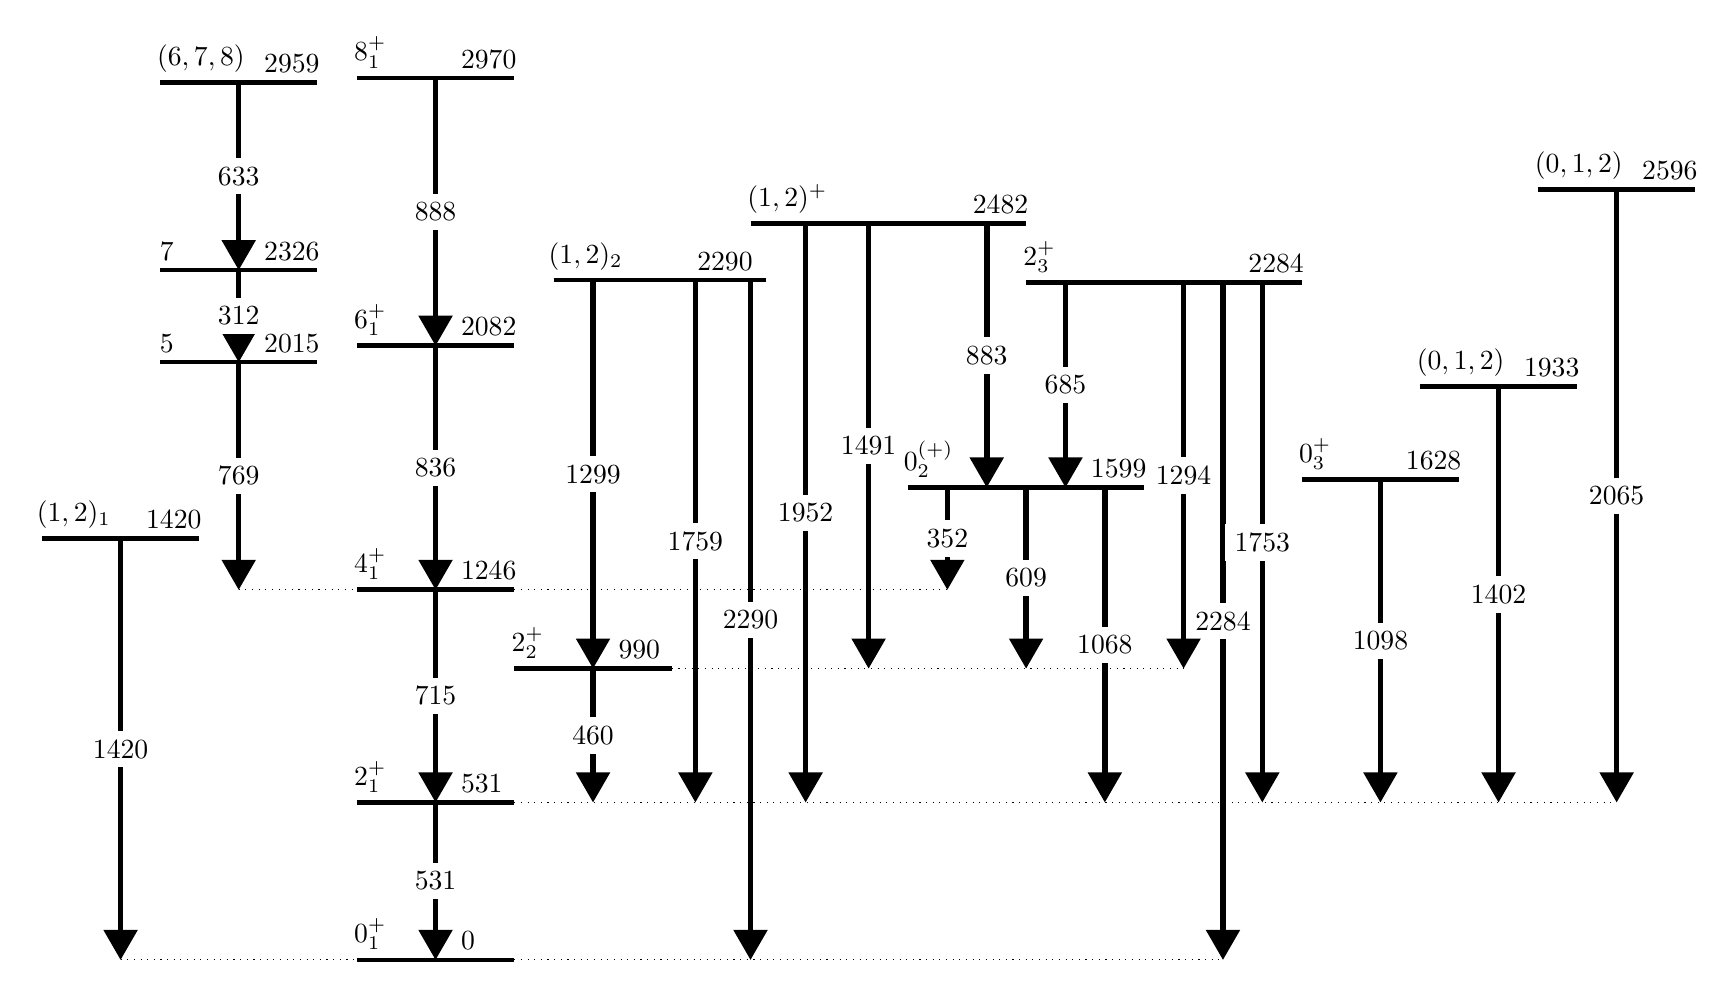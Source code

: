 \begin{tikzpicture}[
    level/.style = { ultra thick, black },
    connect/.style = { dotted, black },
    notice/.style = { draw, rectangle callout, callout relative pointer={#1} },
    label/.style = { text width=2cm }
    ]
    %%% Picture made by normalizing energy to the 2+ state (531) and choosing it to be 
    %%% 2 units of y in height. E.g.: 990/(531/2) = 3.7
    %%%
    %%% Ground state band
    %%%
    % Levels, states, energy
    \foreach \level / \state / \energy in {0/0_1^+/0, 2/2_1^+/531, 4.7/4_1^+/1246, 7.8/6_1^+/2082, 11.2/8_1^+/2970}
      { 
        \draw[level] (0,\level) -- (2,\level);
        \node at (0.5,\level) [anchor=south east] {$\state$};
        \node at (1.2,\level) [anchor=south west] {$\energy$};
      }
    % Gamma transitions
    \foreach \endlevel / \startlevel / \gamma in {0/2/531, 2/4.7/715, 4.7/7.8/836, 7.8/11.2/888}
      { 
        \draw[line width=2pt, ->, >=triangle 60] (1,\startlevel) -- node[fill=white] {\gamma} (1,\endlevel);
      }
    % Definition of y-values
    \def \yvalueLA{5.35};  % E level = 1420
    \def \yvalueLB{7.59};  % E level = 2015
    \def \yvalueLC{8.76};  % E level = 2326
    \def \yvalueLD{11.14}; % E level = 2326
    \def \GBtwo{2};        % E level =  531
    \def \GBfour{4.7};     % E level = 1246
    \def \yvalueRA{3.7};   % E level =  990
    \def \yvalueRB{8.63};  % E level = 2290
    \def \yvalueRC{9.35};  % E level = 2482
    \def \yvalueRD{6};     % E level = 1599
    \def \yvalueRE{8.6};   % E level = 2284
    \def \yvalueRF{6.1};   % E level = 1628
    \def \yvalueRG{7.28};  % E level = 1933
    \def \yvalueRH{9.78};  % E level = 2596
    % Dotted lines
    \draw[connect] (-3  ,0)         -- ( 0  ,0);         % Ground state level (left)
    \draw[connect] (2   ,0)         -- (11  ,0);         % Ground state level (right)
    \draw[connect] ( 2  ,\GBtwo)    -- (16.0,\GBtwo);    % 2_1+ level
    \draw[connect] ( 4  ,\yvalueRA) -- (10.5,\yvalueRA); % 2_2+ level
    \draw[connect] (-1.5,\GBfour)   -- ( 0  ,\GBfour);   % 4_1+ level (left)
    \draw[connect] ( 2  ,\GBfour)   -- ( 7.5,\GBfour);   % 4_1+ level (right)
    %%
    %% Right side of ground state band
    %%
    % E level = 990
    \coordinate (levelleft)  at (2.0,\yvalueRA);
    \coordinate (levelright) at (4.0,\yvalueRA);
    \draw[level] (levelleft) -- (levelright);
    \node at (2.5,\yvalueRA) [anchor=south east] {$2_2^+$};
    \node at (3.2,\yvalueRA) [anchor=south west] {990};
    \draw[line width=2pt,->,>=triangle 60] (3.0,\yvalueRA) -- node[fill=white] {460} (3.0,\GBtwo);
    % E level = 2290
    \coordinate (levelleft)  at (2.5,\yvalueRB);
    \coordinate (levelright) at (5.2,\yvalueRB);
    \draw[level] (levelleft) -- (levelright);
    \node at (3.5,\yvalueRB) [anchor=south east] {$(1,2)_2$};
    \node at (4.2,\yvalueRB) [anchor=south west] {2290};
    \draw[line width=2pt,->,>=triangle 60] (5.0,\yvalueRB) -- node[fill=white] {2290} (5.0,0);
    \draw[line width=2pt,->,>=triangle 60] (3.0,\yvalueRB) -- node[fill=white] {1299} (3.0,\yvalueRA);
    \draw[line width=2pt,->,>=triangle 60] (4.3,\yvalueRB) -- node[fill=white] {1759} (4.3,\GBtwo);
    % E level = 2482
    \coordinate (levelleft)  at (5.0,\yvalueRC);
    \coordinate (levelright) at (8.5,\yvalueRC);
    \draw[level] (levelleft) -- (levelright);
    \node at (6.1,\yvalueRC) [anchor=south east] {$(1,2)^{+}$};
    \node at (7.7,\yvalueRC) [anchor=south west] {2482};
    \draw[line width=2pt,->,>=triangle 60] (8.0,\yvalueRC) -- node[fill=white] {883}  (8.0,\yvalueRD);
    \draw[line width=2pt,->,>=triangle 60] (6.5,\yvalueRC) -- node[fill=white] {1491} (6.5,\yvalueRA);
    \draw[line width=2pt,->,>=triangle 60] (5.7,\yvalueRC) -- node[fill=white] {1952} (5.7,\GBtwo);
    % E level = 1599
    \coordinate (levelleft)  at ( 7,\yvalueRD);
    \coordinate (levelright) at (10,\yvalueRD);
    \draw[level] (levelleft) -- (levelright);
    \node at (7.7,\yvalueRD) [anchor=south east] {$0_2^{(+)}$};
    \node at (9.2,\yvalueRD) [anchor=south west] {1599};
    \draw[line width=2pt,->,>=triangle 60] (7.5,\yvalueRD) -- node[fill=white] {352}  (7.5,\GBfour);
    \draw[line width=2pt,->,>=triangle 60] (8.5,\yvalueRD) -- node[fill=white] {609}  (8.5,\yvalueRA);
    \draw[line width=2pt,->,>=triangle 60] (9.5,\yvalueRD) -- node[fill=white] {1068} (9.5,\GBtwo);
    % E level = 2284
    \coordinate (levelleft)  at ( 8.5,\yvalueRE);
    \coordinate (levelright) at (12.0,\yvalueRE);
    \draw[level] (levelleft) -- (levelright);
    \node at ( 9.0,\yvalueRE) [anchor=south east] {$2_3^{+}$};
    \node at (11.2,\yvalueRE) [anchor=south west] {2284};
    \draw[line width=2pt,->,>=triangle 60] (11.0,\yvalueRE) -- node[fill=white] {2284} (11.0,0);
    \draw[line width=2pt,->,>=triangle 60] ( 9.0,\yvalueRE) -- node[fill=white] {685}  ( 9.0,\yvalueRD);
    \draw[line width=2pt,->,>=triangle 60] (10.5,\yvalueRE) -- node[fill=white] {1294} (10.5,\yvalueRA);
    \draw[line width=2pt,->,>=triangle 60] (11.5,\yvalueRE) -- node[fill=white] {1753} (11.5,\GBtwo);
    % E level = 1628
    \coordinate (levelleft)  at (12.0,\yvalueRF);
    \coordinate (levelright) at (14.0,\yvalueRF);
    \draw[level] (levelleft) -- (levelright);
    \node at (12.5,\yvalueRF) [anchor=south east] {$0_3^{+}$};
    \node at (13.2,\yvalueRF) [anchor=south west] {1628};
    \draw[line width=2pt,->,>=triangle 60] (13.0,\yvalueRF) -- node[fill=white] {1098} (13.0,\GBtwo);
    % E level = 1933
    \coordinate (levelleft)  at (13.5,\yvalueRG);
    \coordinate (levelright) at (15.5,\yvalueRG);
    \draw[level] (levelleft) -- (levelright);
    \node at (14.7,\yvalueRG) [anchor=south east] {$(0,1,2)$};
    \node at (14.7,\yvalueRG) [anchor=south west] {1933};
    \draw[line width=2pt,->,>=triangle 60] (14.5,\yvalueRG) -- node[fill=white] {1402} (14.5,\GBtwo);
    % E level = 2596
    \coordinate (levelleft)  at (15.0,\yvalueRH);
    \coordinate (levelright) at (17.0,\yvalueRH);
    \draw[level] (levelleft) -- (levelright);
    \node at (16.2,\yvalueRH) [anchor=south east] {$(0,1,2)$};
    \node at (16.2,\yvalueRH) [anchor=south west] {2596};
    \draw[line width=2pt,->,>=triangle 60] (16.0,\yvalueRH) -- node[fill=white] {2065} (16.0,\GBtwo);
    %%
    %% Left side of ground state band
    %%
    % E level = 1420
    \coordinate (levelleft)  at (-4.0,\yvalueLA);
    \coordinate (levelright) at (-2.0,\yvalueLA);
    \draw[level] (levelleft) -- (levelright);
    \node at (-3.0,\yvalueLA) [anchor=south east] {$(1,2)_1$};
    \node at (-2.8,\yvalueLA) [anchor=south west] {1420};
    \draw[line width=2pt,->,>=triangle 60] (-3.0,\yvalueLA) -- node[fill=white] {1420} (-3.0,0.0);
    % E level = 2015
    \coordinate (levelleft)  at (-2.5,\yvalueLB);
    \coordinate (levelright) at (-0.5,\yvalueLB);
    \draw[level] (levelleft) -- (levelright);
    \node at (-2.2,\yvalueLB) [anchor=south east] {5};
    \node at (-1.3,\yvalueLB) [anchor=south west] {2015};
    \draw[line width=2pt,->,>=triangle 60] (-1.5,\yvalueLB) -- node[fill=white] {769} (-1.5,\GBfour);
    % E level = 2326
    \coordinate (levelleft)  at (-2.5,\yvalueLC);
    \coordinate (levelright) at (-0.5,\yvalueLC);
    \draw[level] (levelleft) -- (levelright);
    \node at (-2.2,\yvalueLC) [anchor=south east] {7};
    \node at (-1.3,\yvalueLC) [anchor=south west] {2326};
    \draw[line width=2pt,->,>=triangle 60] (-1.5,\yvalueLC) -- node[fill=white] {312} (-1.5,\yvalueLB);
    % E level = 2959
    \coordinate (levelleft)  at (-2.5,\yvalueLD);
    \coordinate (levelright) at (-0.5,\yvalueLD);
    \draw[level] (levelleft) -- (levelright);
    \node at (-1.3,\yvalueLD) [anchor=south east] {$(6,7,8)$};
    \node at (-1.3,\yvalueLD) [anchor=south west] {2959};
    \draw[line width=2pt,->,>=triangle 60] (-1.5,\yvalueLD) -- node[fill=white] {633} (-1.5,\yvalueLC);
\end{tikzpicture}